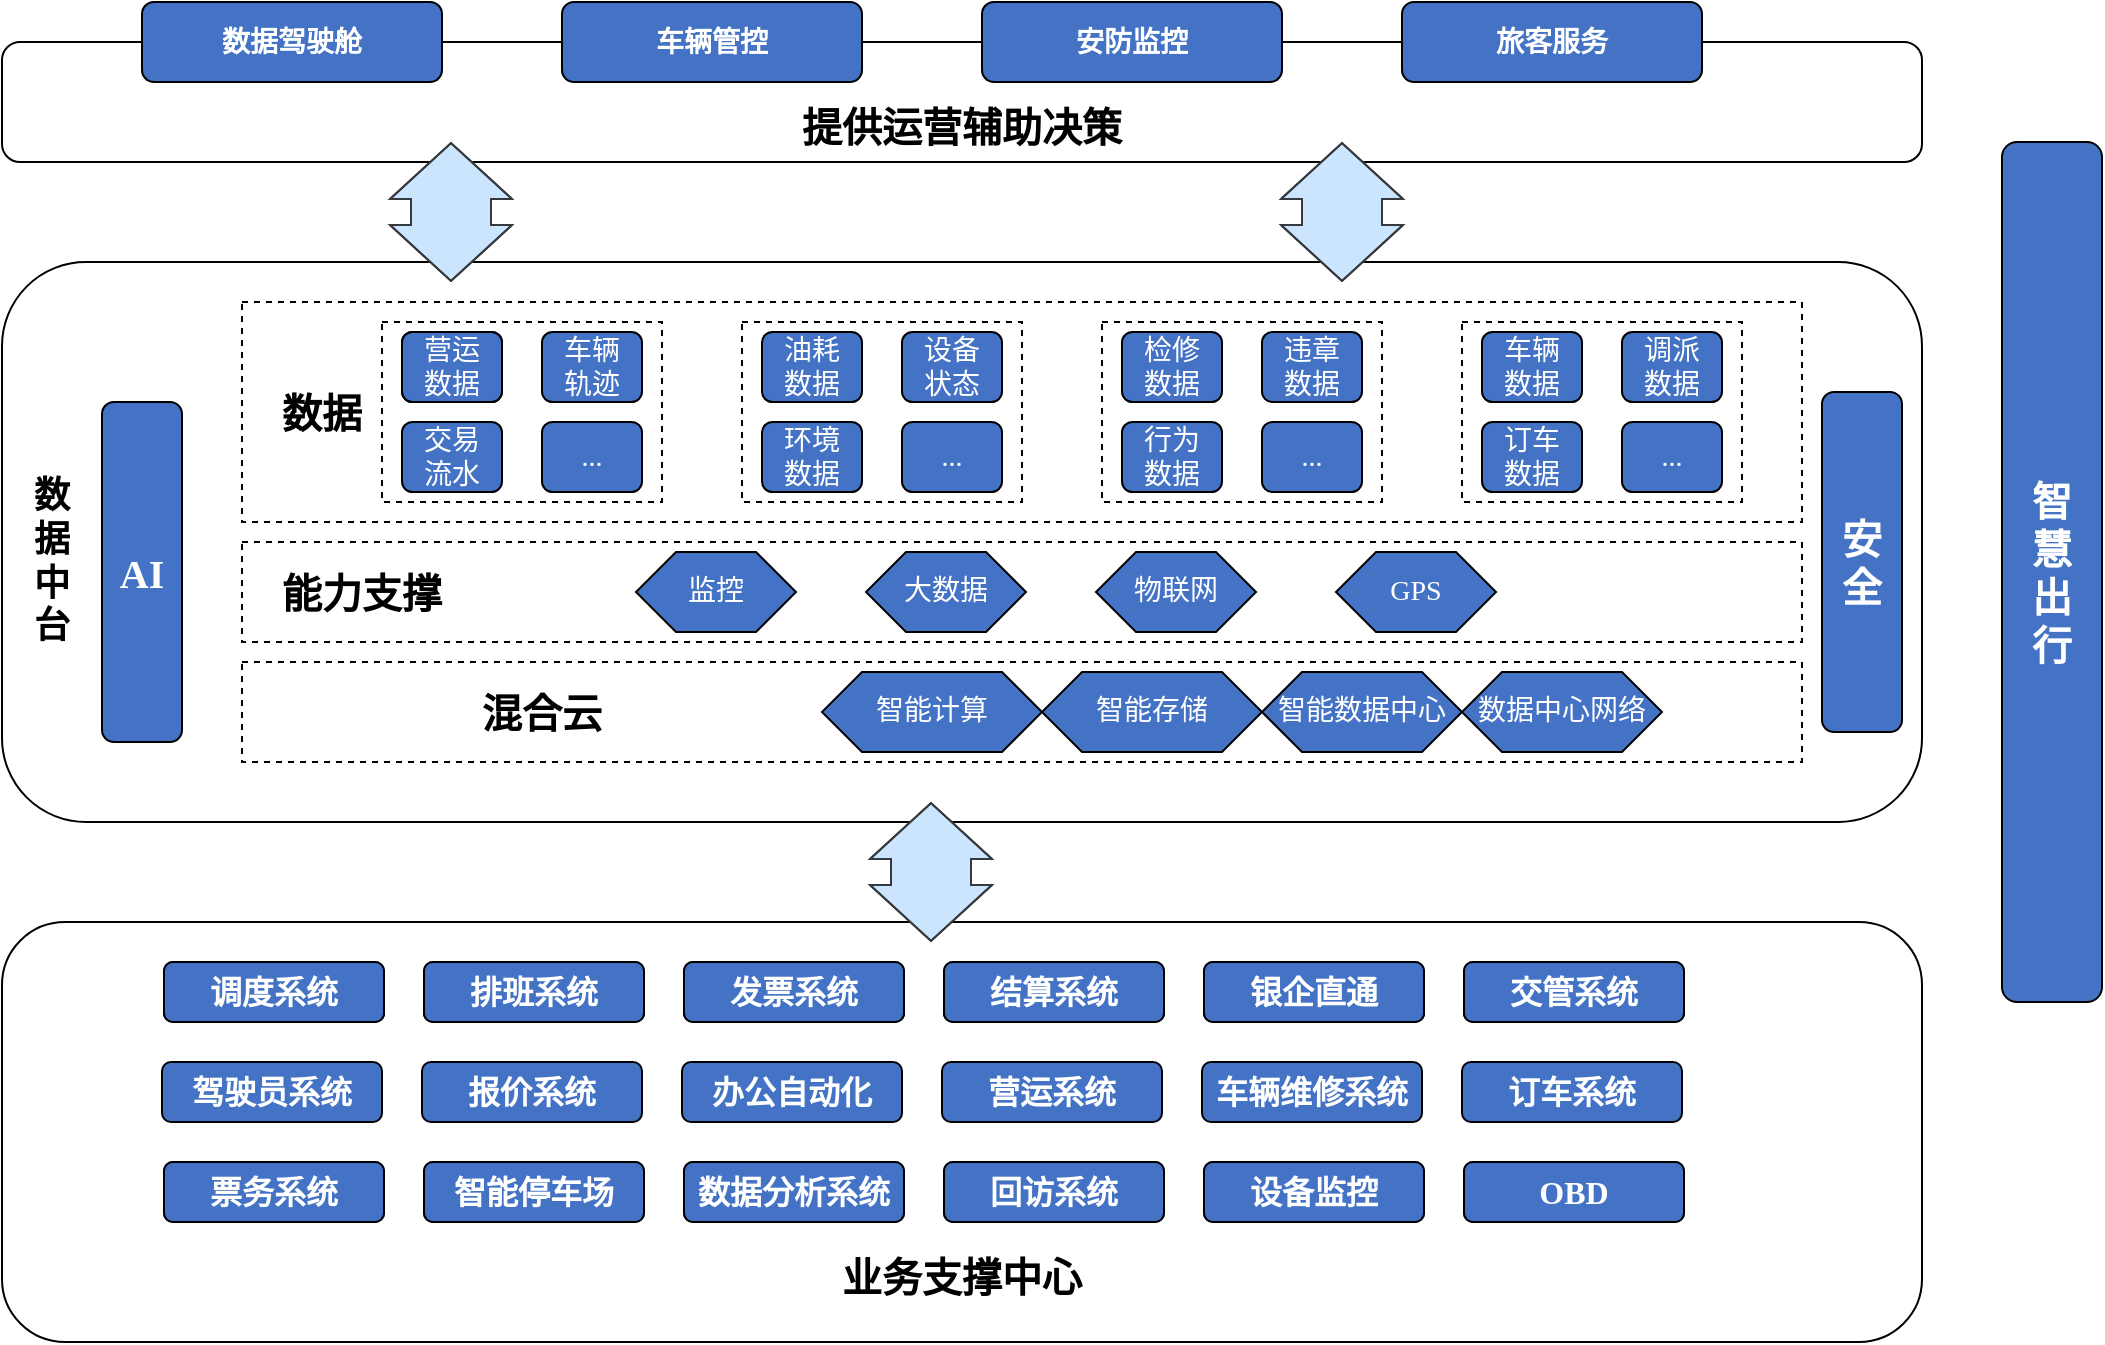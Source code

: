 <mxfile version="17.4.4" type="github">
  <diagram id="1S2Vz3SMCuL-4m72MfmH" name="第 1 页">
    <mxGraphModel dx="1422" dy="745" grid="0" gridSize="10" guides="1" tooltips="1" connect="1" arrows="1" fold="1" page="0" pageScale="1" pageWidth="827" pageHeight="1169" math="0" shadow="0">
      <root>
        <mxCell id="0" />
        <mxCell id="1" parent="0" />
        <mxCell id="Jrue9S0TpO6nU7mHcI8S-1" value="&lt;br style=&quot;font-size: 20px;&quot;&gt;提供运营辅助决策" style="rounded=1;whiteSpace=wrap;html=1;fontStyle=1;fontSize=20;fontFamily=Tahoma;" parent="1" vertex="1">
          <mxGeometry y="100" width="960" height="60" as="geometry" />
        </mxCell>
        <mxCell id="Jrue9S0TpO6nU7mHcI8S-2" value="数据驾驶舱" style="rounded=1;whiteSpace=wrap;html=1;fillColor=#4473C5;fontColor=#FFFFFF;fontStyle=1;fontSize=14;" parent="1" vertex="1">
          <mxGeometry x="70" y="80" width="150" height="40" as="geometry" />
        </mxCell>
        <mxCell id="Jrue9S0TpO6nU7mHcI8S-4" value="车辆管控" style="rounded=1;whiteSpace=wrap;html=1;fillColor=#4473C5;fontColor=#FFFFFF;fontStyle=1;fontSize=14;" parent="1" vertex="1">
          <mxGeometry x="280" y="80" width="150" height="40" as="geometry" />
        </mxCell>
        <mxCell id="Jrue9S0TpO6nU7mHcI8S-6" value="安防监控" style="rounded=1;whiteSpace=wrap;html=1;fillColor=#4473C5;fontColor=#FFFFFF;fontStyle=1;fontSize=14;" parent="1" vertex="1">
          <mxGeometry x="490" y="80" width="150" height="40" as="geometry" />
        </mxCell>
        <mxCell id="Jrue9S0TpO6nU7mHcI8S-7" value="旅客服务" style="rounded=1;whiteSpace=wrap;html=1;fillColor=#4473C5;fontColor=#FFFFFF;fontStyle=1;fontSize=14;" parent="1" vertex="1">
          <mxGeometry x="700" y="80" width="150" height="40" as="geometry" />
        </mxCell>
        <mxCell id="Jrue9S0TpO6nU7mHcI8S-8" value="" style="rounded=1;whiteSpace=wrap;html=1;fontFamily=Tahoma;fontSize=16;" parent="1" vertex="1">
          <mxGeometry y="210" width="960" height="280" as="geometry" />
        </mxCell>
        <mxCell id="Jrue9S0TpO6nU7mHcI8S-11" value="" style="shape=flexArrow;endArrow=classic;startArrow=classic;html=1;rounded=0;fontFamily=Tahoma;fontSize=16;fontColor=#FFFFFF;width=40;endSize=9;startSize=9;startWidth=20;fillColor=#cce5ff;strokeColor=#36393d;" parent="1" edge="1">
          <mxGeometry width="100" height="100" relative="1" as="geometry">
            <mxPoint x="224.5" y="220" as="sourcePoint" />
            <mxPoint x="224.5" y="150" as="targetPoint" />
            <Array as="points">
              <mxPoint x="224.5" y="180" />
            </Array>
          </mxGeometry>
        </mxCell>
        <mxCell id="Jrue9S0TpO6nU7mHcI8S-12" value="" style="shape=flexArrow;endArrow=classic;startArrow=classic;html=1;rounded=0;fontFamily=Tahoma;fontSize=16;fontColor=#FFFFFF;width=40;endSize=9;startSize=9;startWidth=20;fillColor=#cce5ff;strokeColor=#36393d;" parent="1" edge="1">
          <mxGeometry width="100" height="100" relative="1" as="geometry">
            <mxPoint x="670" y="220" as="sourcePoint" />
            <mxPoint x="670" y="150" as="targetPoint" />
            <Array as="points">
              <mxPoint x="670" y="180" />
            </Array>
          </mxGeometry>
        </mxCell>
        <mxCell id="Jrue9S0TpO6nU7mHcI8S-13" value="数据中台" style="text;html=1;strokeColor=none;fillColor=none;align=center;verticalAlign=middle;whiteSpace=wrap;rounded=0;fontFamily=Tahoma;fontSize=18;fontColor=#000000;fontStyle=1" parent="1" vertex="1">
          <mxGeometry x="10" y="300" width="30" height="120" as="geometry" />
        </mxCell>
        <mxCell id="Jrue9S0TpO6nU7mHcI8S-14" value="AI" style="rounded=1;whiteSpace=wrap;html=1;fontFamily=Tahoma;fontSize=20;fontColor=#FFFFFF;fillColor=#4473C5;fontStyle=1" parent="1" vertex="1">
          <mxGeometry x="50" y="280" width="40" height="170" as="geometry" />
        </mxCell>
        <mxCell id="Jrue9S0TpO6nU7mHcI8S-15" value="" style="rounded=0;whiteSpace=wrap;html=1;fontFamily=Tahoma;fontSize=20;dashed=1;" parent="1" vertex="1">
          <mxGeometry x="120" y="230" width="780" height="110" as="geometry" />
        </mxCell>
        <mxCell id="Jrue9S0TpO6nU7mHcI8S-16" value="数据" style="text;html=1;strokeColor=none;fillColor=none;align=center;verticalAlign=middle;whiteSpace=wrap;rounded=0;dashed=1;fontFamily=Tahoma;fontSize=20;fontColor=#000000;fontStyle=1" parent="1" vertex="1">
          <mxGeometry x="130" y="270" width="60" height="30" as="geometry" />
        </mxCell>
        <mxCell id="Jrue9S0TpO6nU7mHcI8S-17" value="" style="rounded=0;whiteSpace=wrap;html=1;dashed=1;fontFamily=Tahoma;fontSize=20;fontColor=#000000;fillColor=#FFFFFF;" parent="1" vertex="1">
          <mxGeometry x="190" y="240" width="140" height="90" as="geometry" />
        </mxCell>
        <mxCell id="Jrue9S0TpO6nU7mHcI8S-18" value="" style="rounded=0;whiteSpace=wrap;html=1;dashed=1;fontFamily=Tahoma;fontSize=20;fontColor=#000000;fillColor=#FFFFFF;" parent="1" vertex="1">
          <mxGeometry x="370" y="240" width="140" height="90" as="geometry" />
        </mxCell>
        <mxCell id="Jrue9S0TpO6nU7mHcI8S-19" value="" style="rounded=0;whiteSpace=wrap;html=1;dashed=1;fontFamily=Tahoma;fontSize=20;fontColor=#000000;fillColor=#FFFFFF;" parent="1" vertex="1">
          <mxGeometry x="550" y="240" width="140" height="90" as="geometry" />
        </mxCell>
        <mxCell id="Jrue9S0TpO6nU7mHcI8S-21" value="营运&lt;br&gt;数据" style="rounded=1;whiteSpace=wrap;html=1;fontFamily=Tahoma;fontSize=14;fontColor=#FFFFFF;fillColor=#4473C5;" parent="1" vertex="1">
          <mxGeometry x="200" y="245" width="50" height="35" as="geometry" />
        </mxCell>
        <mxCell id="Jrue9S0TpO6nU7mHcI8S-22" value="车辆&lt;br&gt;轨迹" style="rounded=1;whiteSpace=wrap;html=1;fontFamily=Tahoma;fontSize=14;fontColor=#FFFFFF;fillColor=#4473C5;" parent="1" vertex="1">
          <mxGeometry x="270" y="245" width="50" height="35" as="geometry" />
        </mxCell>
        <mxCell id="Jrue9S0TpO6nU7mHcI8S-23" value="营运&lt;br&gt;数据" style="rounded=1;whiteSpace=wrap;html=1;fontFamily=Tahoma;fontSize=14;fontColor=#FFFFFF;fillColor=#4473C5;" parent="1" vertex="1">
          <mxGeometry x="200" y="245" width="50" height="35" as="geometry" />
        </mxCell>
        <mxCell id="Jrue9S0TpO6nU7mHcI8S-24" value="交易&lt;br&gt;流水" style="rounded=1;whiteSpace=wrap;html=1;fontFamily=Tahoma;fontSize=14;fontColor=#FFFFFF;fillColor=#4473C5;" parent="1" vertex="1">
          <mxGeometry x="200" y="290" width="50" height="35" as="geometry" />
        </mxCell>
        <mxCell id="Jrue9S0TpO6nU7mHcI8S-25" value="..." style="rounded=1;whiteSpace=wrap;html=1;fontFamily=Tahoma;fontSize=14;fontColor=#FFFFFF;fillColor=#4473C5;" parent="1" vertex="1">
          <mxGeometry x="270" y="290" width="50" height="35" as="geometry" />
        </mxCell>
        <mxCell id="Jrue9S0TpO6nU7mHcI8S-26" value="设备&lt;br&gt;状态" style="rounded=1;whiteSpace=wrap;html=1;fontFamily=Tahoma;fontSize=14;fontColor=#FFFFFF;fillColor=#4473C5;" parent="1" vertex="1">
          <mxGeometry x="450" y="245" width="50" height="35" as="geometry" />
        </mxCell>
        <mxCell id="Jrue9S0TpO6nU7mHcI8S-27" value="油耗&lt;br&gt;数据" style="rounded=1;whiteSpace=wrap;html=1;fontFamily=Tahoma;fontSize=14;fontColor=#FFFFFF;fillColor=#4473C5;" parent="1" vertex="1">
          <mxGeometry x="380" y="245" width="50" height="35" as="geometry" />
        </mxCell>
        <mxCell id="Jrue9S0TpO6nU7mHcI8S-28" value="环境&lt;br&gt;数据" style="rounded=1;whiteSpace=wrap;html=1;fontFamily=Tahoma;fontSize=14;fontColor=#FFFFFF;fillColor=#4473C5;" parent="1" vertex="1">
          <mxGeometry x="380" y="290" width="50" height="35" as="geometry" />
        </mxCell>
        <mxCell id="Jrue9S0TpO6nU7mHcI8S-29" value="..." style="rounded=1;whiteSpace=wrap;html=1;fontFamily=Tahoma;fontSize=14;fontColor=#FFFFFF;fillColor=#4473C5;" parent="1" vertex="1">
          <mxGeometry x="450" y="290" width="50" height="35" as="geometry" />
        </mxCell>
        <mxCell id="Jrue9S0TpO6nU7mHcI8S-30" value="违章&lt;br&gt;数据" style="rounded=1;whiteSpace=wrap;html=1;fontFamily=Tahoma;fontSize=14;fontColor=#FFFFFF;fillColor=#4473C5;" parent="1" vertex="1">
          <mxGeometry x="630" y="245" width="50" height="35" as="geometry" />
        </mxCell>
        <mxCell id="Jrue9S0TpO6nU7mHcI8S-31" value="检修&lt;br&gt;数据" style="rounded=1;whiteSpace=wrap;html=1;fontFamily=Tahoma;fontSize=14;fontColor=#FFFFFF;fillColor=#4473C5;" parent="1" vertex="1">
          <mxGeometry x="560" y="245" width="50" height="35" as="geometry" />
        </mxCell>
        <mxCell id="Jrue9S0TpO6nU7mHcI8S-32" value="行为&lt;br&gt;数据" style="rounded=1;whiteSpace=wrap;html=1;fontFamily=Tahoma;fontSize=14;fontColor=#FFFFFF;fillColor=#4473C5;" parent="1" vertex="1">
          <mxGeometry x="560" y="290" width="50" height="35" as="geometry" />
        </mxCell>
        <mxCell id="Jrue9S0TpO6nU7mHcI8S-33" value="..." style="rounded=1;whiteSpace=wrap;html=1;fontFamily=Tahoma;fontSize=14;fontColor=#FFFFFF;fillColor=#4473C5;" parent="1" vertex="1">
          <mxGeometry x="630" y="290" width="50" height="35" as="geometry" />
        </mxCell>
        <mxCell id="Jrue9S0TpO6nU7mHcI8S-34" value="" style="rounded=0;whiteSpace=wrap;html=1;dashed=1;fontFamily=Tahoma;fontSize=20;fontColor=#000000;fillColor=#FFFFFF;" parent="1" vertex="1">
          <mxGeometry x="730" y="240" width="140" height="90" as="geometry" />
        </mxCell>
        <mxCell id="Jrue9S0TpO6nU7mHcI8S-35" value="调派&lt;br&gt;数据" style="rounded=1;whiteSpace=wrap;html=1;fontFamily=Tahoma;fontSize=14;fontColor=#FFFFFF;fillColor=#4473C5;" parent="1" vertex="1">
          <mxGeometry x="810" y="245" width="50" height="35" as="geometry" />
        </mxCell>
        <mxCell id="Jrue9S0TpO6nU7mHcI8S-36" value="车辆&lt;br&gt;数据" style="rounded=1;whiteSpace=wrap;html=1;fontFamily=Tahoma;fontSize=14;fontColor=#FFFFFF;fillColor=#4473C5;" parent="1" vertex="1">
          <mxGeometry x="740" y="245" width="50" height="35" as="geometry" />
        </mxCell>
        <mxCell id="Jrue9S0TpO6nU7mHcI8S-37" value="订车&lt;br&gt;数据" style="rounded=1;whiteSpace=wrap;html=1;fontFamily=Tahoma;fontSize=14;fontColor=#FFFFFF;fillColor=#4473C5;" parent="1" vertex="1">
          <mxGeometry x="740" y="290" width="50" height="35" as="geometry" />
        </mxCell>
        <mxCell id="Jrue9S0TpO6nU7mHcI8S-38" value="..." style="rounded=1;whiteSpace=wrap;html=1;fontFamily=Tahoma;fontSize=14;fontColor=#FFFFFF;fillColor=#4473C5;" parent="1" vertex="1">
          <mxGeometry x="810" y="290" width="50" height="35" as="geometry" />
        </mxCell>
        <mxCell id="Jrue9S0TpO6nU7mHcI8S-39" value="" style="rounded=0;whiteSpace=wrap;html=1;fontFamily=Tahoma;fontSize=20;dashed=1;" parent="1" vertex="1">
          <mxGeometry x="120" y="350" width="780" height="50" as="geometry" />
        </mxCell>
        <mxCell id="Jrue9S0TpO6nU7mHcI8S-40" value="能力支撑" style="text;html=1;strokeColor=none;fillColor=none;align=center;verticalAlign=middle;whiteSpace=wrap;rounded=0;dashed=1;fontFamily=Tahoma;fontSize=20;fontColor=#000000;fontStyle=1" parent="1" vertex="1">
          <mxGeometry x="130" y="360" width="100" height="30" as="geometry" />
        </mxCell>
        <mxCell id="Jrue9S0TpO6nU7mHcI8S-41" value="监控" style="shape=hexagon;perimeter=hexagonPerimeter2;whiteSpace=wrap;html=1;fixedSize=1;fontFamily=Tahoma;fontSize=14;fontColor=#FFFFFF;fillColor=#4473C5;" parent="1" vertex="1">
          <mxGeometry x="317" y="355" width="80" height="40" as="geometry" />
        </mxCell>
        <mxCell id="Jrue9S0TpO6nU7mHcI8S-42" value="大数据" style="shape=hexagon;perimeter=hexagonPerimeter2;whiteSpace=wrap;html=1;fixedSize=1;fontFamily=Tahoma;fontSize=14;fontColor=#FFFFFF;fillColor=#4473C5;" parent="1" vertex="1">
          <mxGeometry x="432" y="355" width="80" height="40" as="geometry" />
        </mxCell>
        <mxCell id="Jrue9S0TpO6nU7mHcI8S-43" value="物联网" style="shape=hexagon;perimeter=hexagonPerimeter2;whiteSpace=wrap;html=1;fixedSize=1;fontFamily=Tahoma;fontSize=14;fontColor=#FFFFFF;fillColor=#4473C5;" parent="1" vertex="1">
          <mxGeometry x="547" y="355" width="80" height="40" as="geometry" />
        </mxCell>
        <mxCell id="Jrue9S0TpO6nU7mHcI8S-44" value="GPS" style="shape=hexagon;perimeter=hexagonPerimeter2;whiteSpace=wrap;html=1;fixedSize=1;fontFamily=Tahoma;fontSize=14;fontColor=#FFFFFF;fillColor=#4473C5;" parent="1" vertex="1">
          <mxGeometry x="667" y="355" width="80" height="40" as="geometry" />
        </mxCell>
        <mxCell id="Jrue9S0TpO6nU7mHcI8S-45" value="" style="rounded=0;whiteSpace=wrap;html=1;fontFamily=Tahoma;fontSize=20;dashed=1;" parent="1" vertex="1">
          <mxGeometry x="120" y="410" width="780" height="50" as="geometry" />
        </mxCell>
        <mxCell id="Jrue9S0TpO6nU7mHcI8S-46" value="混合云" style="text;html=1;strokeColor=none;fillColor=none;align=center;verticalAlign=middle;whiteSpace=wrap;rounded=0;dashed=1;fontFamily=Tahoma;fontSize=20;fontColor=#000000;fontStyle=1" parent="1" vertex="1">
          <mxGeometry x="130" y="420" width="280" height="30" as="geometry" />
        </mxCell>
        <mxCell id="Jrue9S0TpO6nU7mHcI8S-47" value="智能计算" style="shape=hexagon;perimeter=hexagonPerimeter2;whiteSpace=wrap;html=1;fixedSize=1;fontFamily=Tahoma;fontSize=14;fontColor=#FFFFFF;fillColor=#4473C5;" parent="1" vertex="1">
          <mxGeometry x="410" y="415" width="110" height="40" as="geometry" />
        </mxCell>
        <mxCell id="Jrue9S0TpO6nU7mHcI8S-48" value="智能存储" style="shape=hexagon;perimeter=hexagonPerimeter2;whiteSpace=wrap;html=1;fixedSize=1;fontFamily=Tahoma;fontSize=14;fontColor=#FFFFFF;fillColor=#4473C5;" parent="1" vertex="1">
          <mxGeometry x="520" y="415" width="110" height="40" as="geometry" />
        </mxCell>
        <mxCell id="Jrue9S0TpO6nU7mHcI8S-49" value="智能数据中心" style="shape=hexagon;perimeter=hexagonPerimeter2;whiteSpace=wrap;html=1;fixedSize=1;fontFamily=Tahoma;fontSize=14;fontColor=#FFFFFF;fillColor=#4473C5;" parent="1" vertex="1">
          <mxGeometry x="630" y="415" width="100" height="40" as="geometry" />
        </mxCell>
        <mxCell id="Jrue9S0TpO6nU7mHcI8S-50" value="数据中心网络" style="shape=hexagon;perimeter=hexagonPerimeter2;whiteSpace=wrap;html=1;fixedSize=1;fontFamily=Tahoma;fontSize=14;fontColor=#FFFFFF;fillColor=#4473C5;" parent="1" vertex="1">
          <mxGeometry x="730" y="415" width="100" height="40" as="geometry" />
        </mxCell>
        <mxCell id="Jrue9S0TpO6nU7mHcI8S-52" value="&lt;br style=&quot;font-size: 20px&quot;&gt;&lt;br style=&quot;font-size: 20px&quot;&gt;&lt;br style=&quot;font-size: 20px&quot;&gt;&lt;br style=&quot;font-size: 20px&quot;&gt;&lt;br style=&quot;font-size: 20px&quot;&gt;&lt;br&gt;业务支撑中心" style="rounded=1;whiteSpace=wrap;html=1;fontFamily=Tahoma;fontSize=20;fontStyle=1" parent="1" vertex="1">
          <mxGeometry y="540" width="960" height="210" as="geometry" />
        </mxCell>
        <mxCell id="Jrue9S0TpO6nU7mHcI8S-53" value="" style="shape=flexArrow;endArrow=classic;startArrow=classic;html=1;rounded=0;fontFamily=Tahoma;fontSize=16;fontColor=#FFFFFF;width=40;endSize=9;startSize=9;startWidth=20;fillColor=#cce5ff;strokeColor=#36393d;" parent="1" edge="1">
          <mxGeometry width="100" height="100" relative="1" as="geometry">
            <mxPoint x="464.5" y="550" as="sourcePoint" />
            <mxPoint x="464.5" y="480" as="targetPoint" />
            <Array as="points">
              <mxPoint x="464.5" y="510" />
            </Array>
          </mxGeometry>
        </mxCell>
        <mxCell id="Jrue9S0TpO6nU7mHcI8S-54" value="调度系统" style="rounded=1;whiteSpace=wrap;html=1;fontFamily=Tahoma;fontSize=16;fontColor=#FFFFFF;fillColor=#4473C5;fontStyle=1" parent="1" vertex="1">
          <mxGeometry x="81" y="560" width="110" height="30" as="geometry" />
        </mxCell>
        <mxCell id="Jrue9S0TpO6nU7mHcI8S-55" value="排班系统" style="rounded=1;whiteSpace=wrap;html=1;fontFamily=Tahoma;fontSize=16;fontColor=#FFFFFF;fillColor=#4473C5;fontStyle=1" parent="1" vertex="1">
          <mxGeometry x="211" y="560" width="110" height="30" as="geometry" />
        </mxCell>
        <mxCell id="Jrue9S0TpO6nU7mHcI8S-56" value="发票系统" style="rounded=1;whiteSpace=wrap;html=1;fontFamily=Tahoma;fontSize=16;fontColor=#FFFFFF;fillColor=#4473C5;fontStyle=1" parent="1" vertex="1">
          <mxGeometry x="341" y="560" width="110" height="30" as="geometry" />
        </mxCell>
        <mxCell id="Jrue9S0TpO6nU7mHcI8S-57" value="结算系统" style="rounded=1;whiteSpace=wrap;html=1;fontFamily=Tahoma;fontSize=16;fontColor=#FFFFFF;fillColor=#4473C5;fontStyle=1" parent="1" vertex="1">
          <mxGeometry x="471" y="560" width="110" height="30" as="geometry" />
        </mxCell>
        <mxCell id="Jrue9S0TpO6nU7mHcI8S-58" value="银企直通" style="rounded=1;whiteSpace=wrap;html=1;fontFamily=Tahoma;fontSize=16;fontColor=#FFFFFF;fillColor=#4473C5;fontStyle=1" parent="1" vertex="1">
          <mxGeometry x="601" y="560" width="110" height="30" as="geometry" />
        </mxCell>
        <mxCell id="Jrue9S0TpO6nU7mHcI8S-59" value="交管系统" style="rounded=1;whiteSpace=wrap;html=1;fontFamily=Tahoma;fontSize=16;fontColor=#FFFFFF;fillColor=#4473C5;fontStyle=1" parent="1" vertex="1">
          <mxGeometry x="731" y="560" width="110" height="30" as="geometry" />
        </mxCell>
        <mxCell id="Jrue9S0TpO6nU7mHcI8S-60" value="驾驶员系统" style="rounded=1;whiteSpace=wrap;html=1;fontFamily=Tahoma;fontSize=16;fontColor=#FFFFFF;fillColor=#4473C5;fontStyle=1" parent="1" vertex="1">
          <mxGeometry x="80" y="610" width="110" height="30" as="geometry" />
        </mxCell>
        <mxCell id="Jrue9S0TpO6nU7mHcI8S-61" value="报价系统" style="rounded=1;whiteSpace=wrap;html=1;fontFamily=Tahoma;fontSize=16;fontColor=#FFFFFF;fillColor=#4473C5;fontStyle=1" parent="1" vertex="1">
          <mxGeometry x="210" y="610" width="110" height="30" as="geometry" />
        </mxCell>
        <mxCell id="Jrue9S0TpO6nU7mHcI8S-62" value="办公自动化" style="rounded=1;whiteSpace=wrap;html=1;fontFamily=Tahoma;fontSize=16;fontColor=#FFFFFF;fillColor=#4473C5;fontStyle=1" parent="1" vertex="1">
          <mxGeometry x="340" y="610" width="110" height="30" as="geometry" />
        </mxCell>
        <mxCell id="Jrue9S0TpO6nU7mHcI8S-63" value="营运系统" style="rounded=1;whiteSpace=wrap;html=1;fontFamily=Tahoma;fontSize=16;fontColor=#FFFFFF;fillColor=#4473C5;fontStyle=1" parent="1" vertex="1">
          <mxGeometry x="470" y="610" width="110" height="30" as="geometry" />
        </mxCell>
        <mxCell id="Jrue9S0TpO6nU7mHcI8S-64" value="车辆维修系统" style="rounded=1;whiteSpace=wrap;html=1;fontFamily=Tahoma;fontSize=16;fontColor=#FFFFFF;fillColor=#4473C5;fontStyle=1" parent="1" vertex="1">
          <mxGeometry x="600" y="610" width="110" height="30" as="geometry" />
        </mxCell>
        <mxCell id="Jrue9S0TpO6nU7mHcI8S-65" value="订车系统" style="rounded=1;whiteSpace=wrap;html=1;fontFamily=Tahoma;fontSize=16;fontColor=#FFFFFF;fillColor=#4473C5;fontStyle=1" parent="1" vertex="1">
          <mxGeometry x="730" y="610" width="110" height="30" as="geometry" />
        </mxCell>
        <mxCell id="Jrue9S0TpO6nU7mHcI8S-66" value="票务系统" style="rounded=1;whiteSpace=wrap;html=1;fontFamily=Tahoma;fontSize=16;fontColor=#FFFFFF;fillColor=#4473C5;fontStyle=1" parent="1" vertex="1">
          <mxGeometry x="81" y="660" width="110" height="30" as="geometry" />
        </mxCell>
        <mxCell id="Jrue9S0TpO6nU7mHcI8S-67" value="智能停车场" style="rounded=1;whiteSpace=wrap;html=1;fontFamily=Tahoma;fontSize=16;fontColor=#FFFFFF;fillColor=#4473C5;fontStyle=1" parent="1" vertex="1">
          <mxGeometry x="211" y="660" width="110" height="30" as="geometry" />
        </mxCell>
        <mxCell id="Jrue9S0TpO6nU7mHcI8S-68" value="数据分析系统" style="rounded=1;whiteSpace=wrap;html=1;fontFamily=Tahoma;fontSize=16;fontColor=#FFFFFF;fillColor=#4473C5;fontStyle=1" parent="1" vertex="1">
          <mxGeometry x="341" y="660" width="110" height="30" as="geometry" />
        </mxCell>
        <mxCell id="Jrue9S0TpO6nU7mHcI8S-69" value="回访系统" style="rounded=1;whiteSpace=wrap;html=1;fontFamily=Tahoma;fontSize=16;fontColor=#FFFFFF;fillColor=#4473C5;fontStyle=1" parent="1" vertex="1">
          <mxGeometry x="471" y="660" width="110" height="30" as="geometry" />
        </mxCell>
        <mxCell id="Jrue9S0TpO6nU7mHcI8S-70" value="设备监控" style="rounded=1;whiteSpace=wrap;html=1;fontFamily=Tahoma;fontSize=16;fontColor=#FFFFFF;fillColor=#4473C5;fontStyle=1" parent="1" vertex="1">
          <mxGeometry x="601" y="660" width="110" height="30" as="geometry" />
        </mxCell>
        <mxCell id="Jrue9S0TpO6nU7mHcI8S-71" value="OBD" style="rounded=1;whiteSpace=wrap;html=1;fontFamily=Tahoma;fontSize=16;fontColor=#FFFFFF;fillColor=#4473C5;fontStyle=1" parent="1" vertex="1">
          <mxGeometry x="731" y="660" width="110" height="30" as="geometry" />
        </mxCell>
        <mxCell id="Jrue9S0TpO6nU7mHcI8S-72" value="安全" style="rounded=1;whiteSpace=wrap;html=1;fontFamily=Tahoma;fontSize=20;fontColor=#FFFFFF;fillColor=#4473C5;fontStyle=1" parent="1" vertex="1">
          <mxGeometry x="910" y="275" width="40" height="170" as="geometry" />
        </mxCell>
        <mxCell id="Jrue9S0TpO6nU7mHcI8S-73" value="调度系统" style="rounded=1;whiteSpace=wrap;html=1;fontFamily=Tahoma;fontSize=16;fontColor=#FFFFFF;fillColor=#4473C5;fontStyle=1" parent="1" vertex="1">
          <mxGeometry x="81" y="560" width="110" height="30" as="geometry" />
        </mxCell>
        <mxCell id="Jrue9S0TpO6nU7mHcI8S-74" value="排班系统" style="rounded=1;whiteSpace=wrap;html=1;fontFamily=Tahoma;fontSize=16;fontColor=#FFFFFF;fillColor=#4473C5;fontStyle=1" parent="1" vertex="1">
          <mxGeometry x="211" y="560" width="110" height="30" as="geometry" />
        </mxCell>
        <mxCell id="Jrue9S0TpO6nU7mHcI8S-75" value="发票系统" style="rounded=1;whiteSpace=wrap;html=1;fontFamily=Tahoma;fontSize=16;fontColor=#FFFFFF;fillColor=#4473C5;fontStyle=1" parent="1" vertex="1">
          <mxGeometry x="341" y="560" width="110" height="30" as="geometry" />
        </mxCell>
        <mxCell id="Jrue9S0TpO6nU7mHcI8S-76" value="结算系统" style="rounded=1;whiteSpace=wrap;html=1;fontFamily=Tahoma;fontSize=16;fontColor=#FFFFFF;fillColor=#4473C5;fontStyle=1" parent="1" vertex="1">
          <mxGeometry x="471" y="560" width="110" height="30" as="geometry" />
        </mxCell>
        <mxCell id="Jrue9S0TpO6nU7mHcI8S-77" value="银企直通" style="rounded=1;whiteSpace=wrap;html=1;fontFamily=Tahoma;fontSize=16;fontColor=#FFFFFF;fillColor=#4473C5;fontStyle=1" parent="1" vertex="1">
          <mxGeometry x="601" y="560" width="110" height="30" as="geometry" />
        </mxCell>
        <mxCell id="Jrue9S0TpO6nU7mHcI8S-78" value="交管系统" style="rounded=1;whiteSpace=wrap;html=1;fontFamily=Tahoma;fontSize=16;fontColor=#FFFFFF;fillColor=#4473C5;fontStyle=1" parent="1" vertex="1">
          <mxGeometry x="731" y="560" width="110" height="30" as="geometry" />
        </mxCell>
        <mxCell id="Jrue9S0TpO6nU7mHcI8S-79" value="OBD" style="rounded=1;whiteSpace=wrap;html=1;fontFamily=Tahoma;fontSize=16;fontColor=#FFFFFF;fillColor=#4473C5;fontStyle=1" parent="1" vertex="1">
          <mxGeometry x="731" y="660" width="110" height="30" as="geometry" />
        </mxCell>
        <mxCell id="Jrue9S0TpO6nU7mHcI8S-80" value="设备监控" style="rounded=1;whiteSpace=wrap;html=1;fontFamily=Tahoma;fontSize=16;fontColor=#FFFFFF;fillColor=#4473C5;fontStyle=1" parent="1" vertex="1">
          <mxGeometry x="601" y="660" width="110" height="30" as="geometry" />
        </mxCell>
        <mxCell id="Jrue9S0TpO6nU7mHcI8S-81" value="回访系统" style="rounded=1;whiteSpace=wrap;html=1;fontFamily=Tahoma;fontSize=16;fontColor=#FFFFFF;fillColor=#4473C5;fontStyle=1" parent="1" vertex="1">
          <mxGeometry x="471" y="660" width="110" height="30" as="geometry" />
        </mxCell>
        <mxCell id="Jrue9S0TpO6nU7mHcI8S-82" value="数据分析系统" style="rounded=1;whiteSpace=wrap;html=1;fontFamily=Tahoma;fontSize=16;fontColor=#FFFFFF;fillColor=#4473C5;fontStyle=1" parent="1" vertex="1">
          <mxGeometry x="341" y="660" width="110" height="30" as="geometry" />
        </mxCell>
        <mxCell id="Jrue9S0TpO6nU7mHcI8S-83" value="智能停车场" style="rounded=1;whiteSpace=wrap;html=1;fontFamily=Tahoma;fontSize=16;fontColor=#FFFFFF;fillColor=#4473C5;fontStyle=1" parent="1" vertex="1">
          <mxGeometry x="211" y="660" width="110" height="30" as="geometry" />
        </mxCell>
        <mxCell id="Jrue9S0TpO6nU7mHcI8S-84" value="票务系统" style="rounded=1;whiteSpace=wrap;html=1;fontFamily=Tahoma;fontSize=16;fontColor=#FFFFFF;fillColor=#4473C5;fontStyle=1" parent="1" vertex="1">
          <mxGeometry x="81" y="660" width="110" height="30" as="geometry" />
        </mxCell>
        <mxCell id="Jrue9S0TpO6nU7mHcI8S-85" value="智&lt;br&gt;慧&lt;br&gt;出&lt;br&gt;行" style="rounded=1;whiteSpace=wrap;html=1;fontFamily=Tahoma;fontSize=20;fontColor=#FFFFFF;fillColor=#4473C5;fontStyle=1" parent="1" vertex="1">
          <mxGeometry x="1000" y="150" width="50" height="430" as="geometry" />
        </mxCell>
      </root>
    </mxGraphModel>
  </diagram>
</mxfile>
